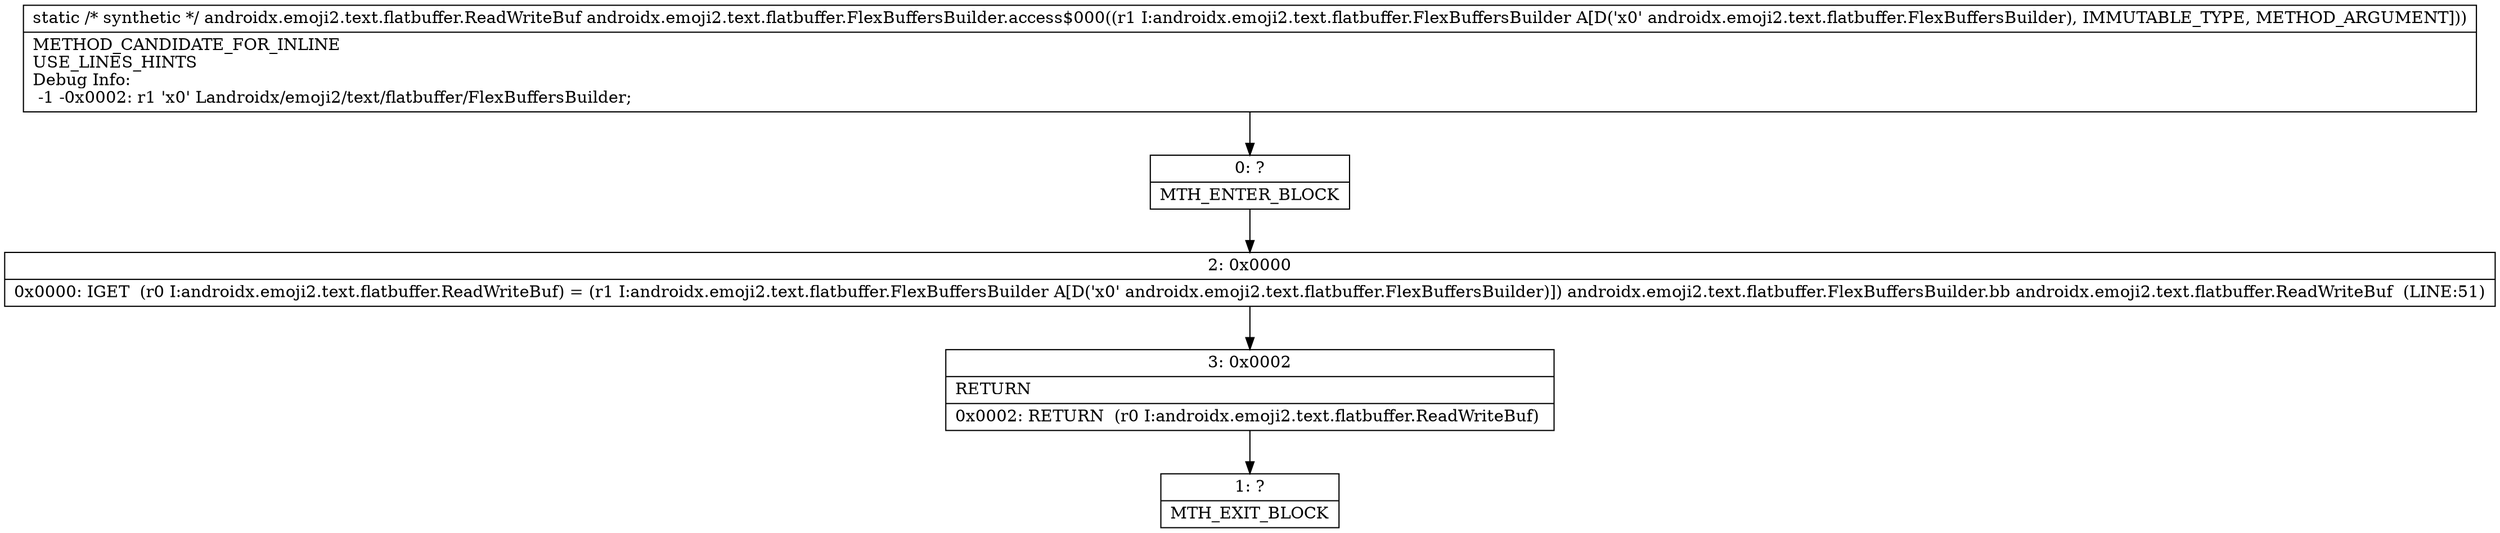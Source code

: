 digraph "CFG forandroidx.emoji2.text.flatbuffer.FlexBuffersBuilder.access$000(Landroidx\/emoji2\/text\/flatbuffer\/FlexBuffersBuilder;)Landroidx\/emoji2\/text\/flatbuffer\/ReadWriteBuf;" {
Node_0 [shape=record,label="{0\:\ ?|MTH_ENTER_BLOCK\l}"];
Node_2 [shape=record,label="{2\:\ 0x0000|0x0000: IGET  (r0 I:androidx.emoji2.text.flatbuffer.ReadWriteBuf) = (r1 I:androidx.emoji2.text.flatbuffer.FlexBuffersBuilder A[D('x0' androidx.emoji2.text.flatbuffer.FlexBuffersBuilder)]) androidx.emoji2.text.flatbuffer.FlexBuffersBuilder.bb androidx.emoji2.text.flatbuffer.ReadWriteBuf  (LINE:51)\l}"];
Node_3 [shape=record,label="{3\:\ 0x0002|RETURN\l|0x0002: RETURN  (r0 I:androidx.emoji2.text.flatbuffer.ReadWriteBuf) \l}"];
Node_1 [shape=record,label="{1\:\ ?|MTH_EXIT_BLOCK\l}"];
MethodNode[shape=record,label="{static \/* synthetic *\/ androidx.emoji2.text.flatbuffer.ReadWriteBuf androidx.emoji2.text.flatbuffer.FlexBuffersBuilder.access$000((r1 I:androidx.emoji2.text.flatbuffer.FlexBuffersBuilder A[D('x0' androidx.emoji2.text.flatbuffer.FlexBuffersBuilder), IMMUTABLE_TYPE, METHOD_ARGUMENT]))  | METHOD_CANDIDATE_FOR_INLINE\lUSE_LINES_HINTS\lDebug Info:\l  \-1 \-0x0002: r1 'x0' Landroidx\/emoji2\/text\/flatbuffer\/FlexBuffersBuilder;\l}"];
MethodNode -> Node_0;Node_0 -> Node_2;
Node_2 -> Node_3;
Node_3 -> Node_1;
}

